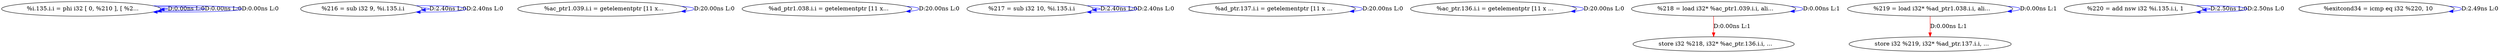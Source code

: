 digraph {
Node0x3ef5180[label="  %i.135.i.i = phi i32 [ 0, %210 ], [ %2..."];
Node0x3ef5180 -> Node0x3ef5180[label="D:0.00ns L:0",color=blue];
Node0x3ef5180 -> Node0x3ef5180[label="D:0.00ns L:0",color=blue];
Node0x3ef5180 -> Node0x3ef5180[label="D:0.00ns L:0",color=blue];
Node0x3ef5260[label="  %216 = sub i32 9, %i.135.i.i"];
Node0x3ef5260 -> Node0x3ef5260[label="D:2.40ns L:0",color=blue];
Node0x3ef5260 -> Node0x3ef5260[label="D:2.40ns L:0",color=blue];
Node0x3ef5340[label="  %ac_ptr1.039.i.i = getelementptr [11 x..."];
Node0x3ef5340 -> Node0x3ef5340[label="D:20.00ns L:0",color=blue];
Node0x3ef5460[label="  %ad_ptr1.038.i.i = getelementptr [11 x..."];
Node0x3ef5460 -> Node0x3ef5460[label="D:20.00ns L:0",color=blue];
Node0x3ef5540[label="  %217 = sub i32 10, %i.135.i.i"];
Node0x3ef5540 -> Node0x3ef5540[label="D:2.40ns L:0",color=blue];
Node0x3ef5540 -> Node0x3ef5540[label="D:2.40ns L:0",color=blue];
Node0x3ef5620[label="  %ad_ptr.137.i.i = getelementptr [11 x ..."];
Node0x3ef5620 -> Node0x3ef5620[label="D:20.00ns L:0",color=blue];
Node0x3ef5700[label="  %ac_ptr.136.i.i = getelementptr [11 x ..."];
Node0x3ef5700 -> Node0x3ef5700[label="D:20.00ns L:0",color=blue];
Node0x3ef57e0[label="  %218 = load i32* %ac_ptr1.039.i.i, ali..."];
Node0x3ef57e0 -> Node0x3ef57e0[label="D:0.00ns L:1",color=blue];
Node0x3ef58c0[label="  store i32 %218, i32* %ac_ptr.136.i.i, ..."];
Node0x3ef57e0 -> Node0x3ef58c0[label="D:0.00ns L:1",color=red];
Node0x3ef59a0[label="  %219 = load i32* %ad_ptr1.038.i.i, ali..."];
Node0x3ef59a0 -> Node0x3ef59a0[label="D:0.00ns L:1",color=blue];
Node0x3ef5a80[label="  store i32 %219, i32* %ad_ptr.137.i.i, ..."];
Node0x3ef59a0 -> Node0x3ef5a80[label="D:0.00ns L:1",color=red];
Node0x3ef5b60[label="  %220 = add nsw i32 %i.135.i.i, 1"];
Node0x3ef5b60 -> Node0x3ef5b60[label="D:2.50ns L:0",color=blue];
Node0x3ef5b60 -> Node0x3ef5b60[label="D:2.50ns L:0",color=blue];
Node0x3ef5c80[label="  %exitcond34 = icmp eq i32 %220, 10"];
Node0x3ef5c80 -> Node0x3ef5c80[label="D:2.49ns L:0",color=blue];
}
